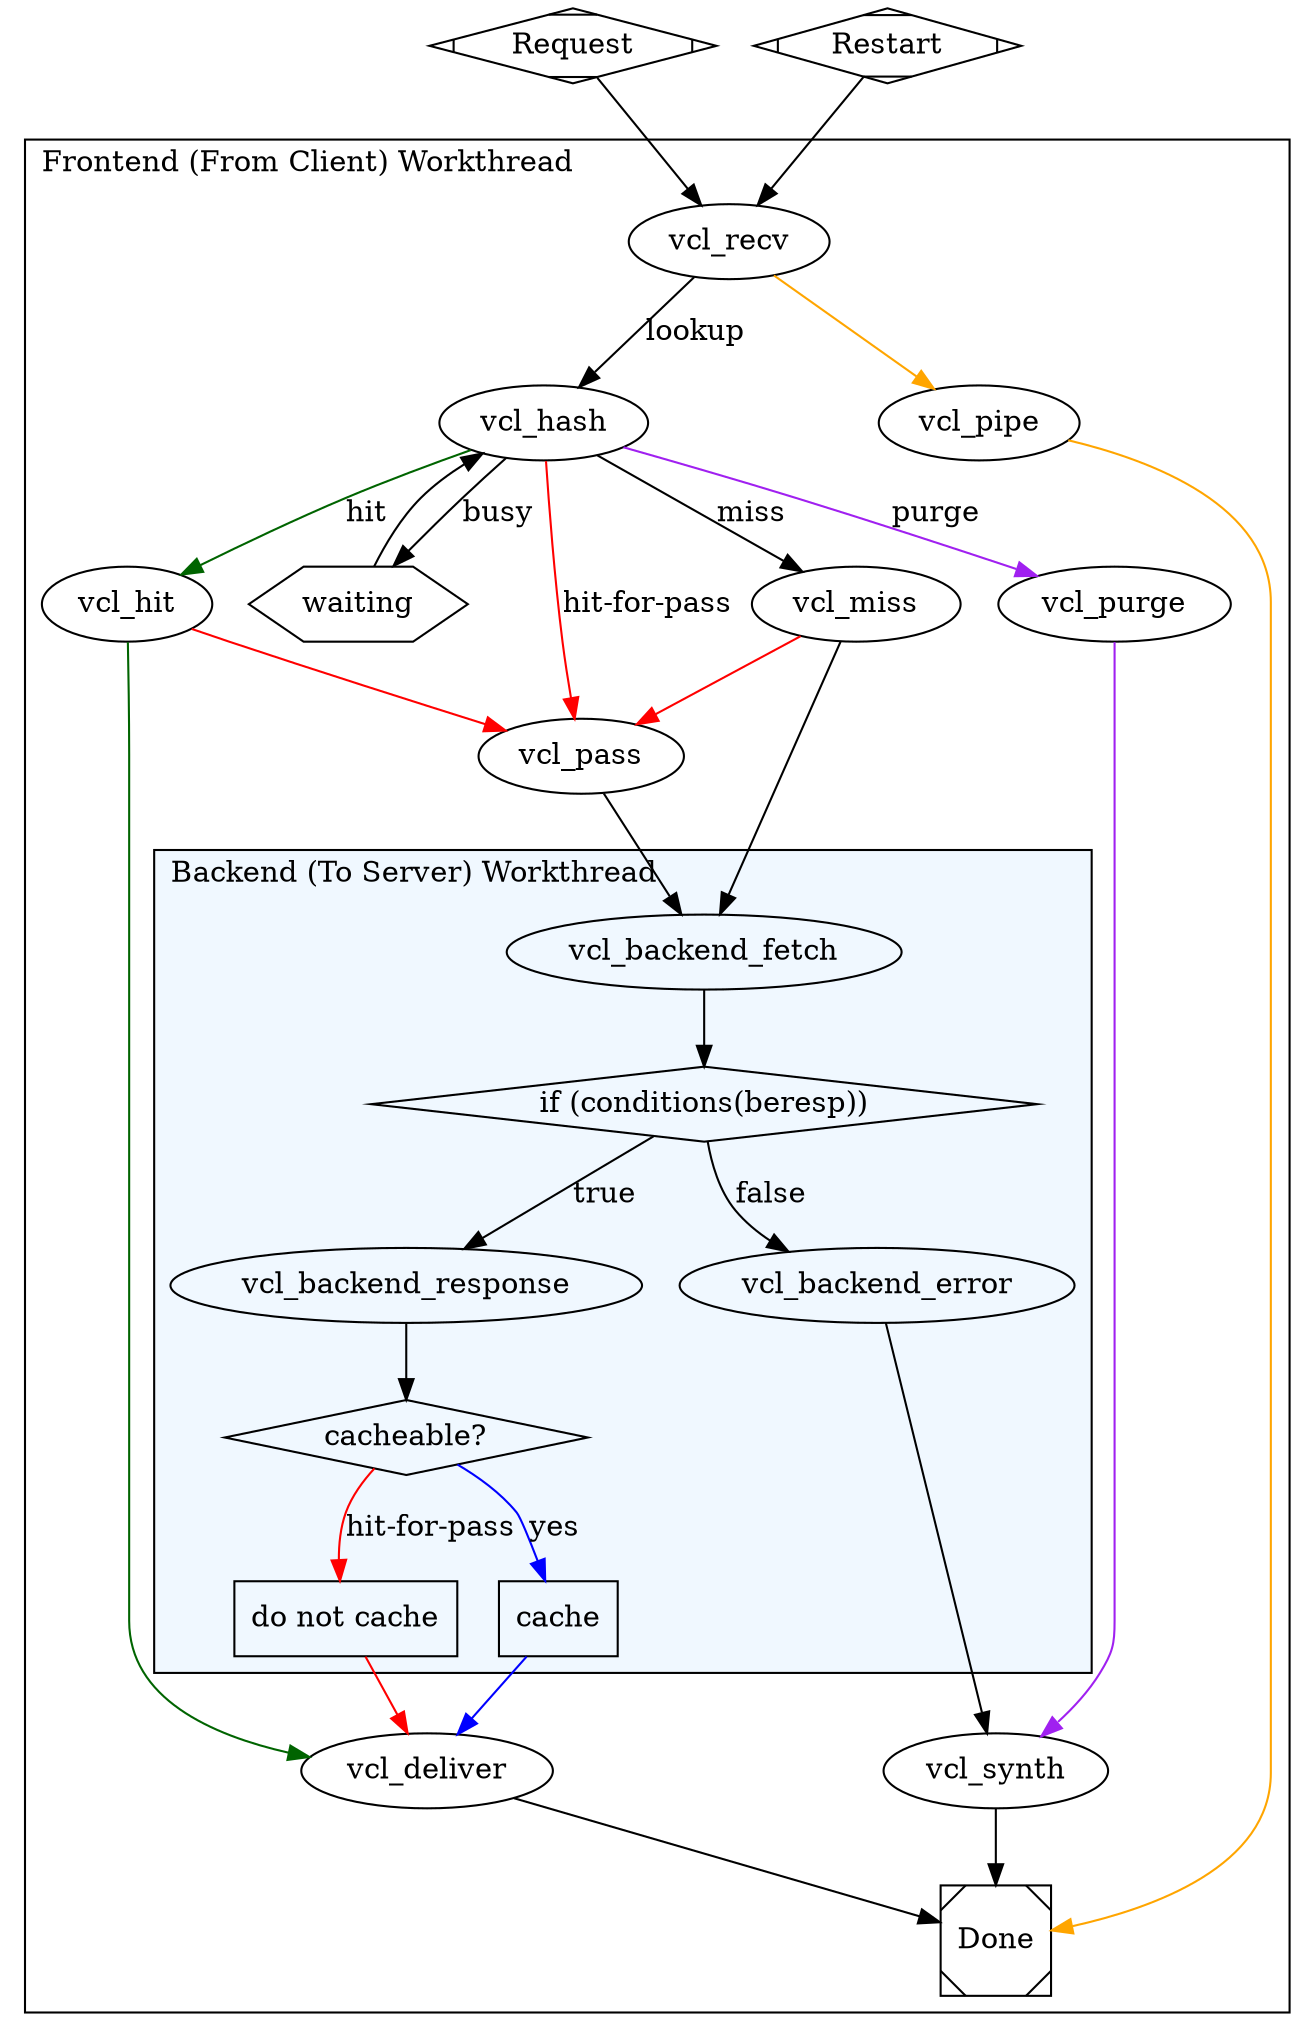 digraph varnishfsm{
	labeljust=l;
	Request[shape=Mdiamond];
	restart1[shape=Mdiamond,label="Restart"];
	Request -> vcl_recv;
	restart1 -> vcl_recv;
	subgraph clusterfrontend{
		
		{
			rank=same;
			vcl_deliver;
			vcl_synth;
		};
		{
	                rank=same;
			vcl_hit;
			vcl_miss;
			vcl_purge;
			// vcl_pass;
		}
		label="Frontend (From Client) Workthread";
		
		vcl_recv -> vcl_hash [label="lookup"];
		vcl_recv -> vcl_pipe[color=orange];
		vcl_pipe -> Done[color=orange];
		vcl_hash -> vcl_hit[label="hit",color=darkgreen];
		vcl_hash -> vcl_miss [label="miss"];
		vcl_hash -> vcl_pass [label="hit-for-pass",color=red];
		waiting[shape=hexagon];
		vcl_hash -> waiting [label="busy"];
		vcl_hash -> vcl_purge [label="purge",color=purple];
		vcl_purge -> vcl_synth[color=purple];
		// restart2[shape=Mdiamond,label="Restart"];
		// vcl_purge -> restart2;
		vcl_hit -> vcl_deliver[color=darkgreen];
		// vcl_hit -> vcl_miss;
		vcl_hit -> vcl_pass[color=red];
		vcl_miss -> vcl_backend_fetch;
		waiting -> vcl_hash;
		vcl_pass -> vcl_backend_fetch;
		vcl_miss -> vcl_pass[color=red];
		
		subgraph clusterbackend {
			bgcolor=aliceblue
			label="Backend (To Server) Workthread";
			decision1 [shape=diamond,label="if (conditions(beresp))"];
			vcl_backend_fetch -> decision1;
			decision1 -> vcl_backend_response [label="true"];
			decision1 -> vcl_backend_error [label="false"];
			decision4[shape=diamond,label="cacheable?"];
			cache[shape=box,label="cache"];
			nocache[shape=box,label="do not cache"];
			vcl_backend_response -> decision4;
			decision4 -> cache [label="yes",color=blue];
			decision4 -> nocache [label="hit-for-pass",color=red];
			
			// decision3 [shape=diamond];
			// vcl_backend_response -> decision3[label="retry"];
			// vcl_backend_error -> decision2 [label="retry"];
		}
		// vcl_backend_fetch -> vcl_synth [label="abandon"];
		// vcl_backend_response -> vcl_synth [label="abandon"];
		// retry1[shape=plaintext,label="retry"] 
		// decision2 [shape=diamond];
		// decision2 -> vcl_synth [label=">max"];
		// retry2[shape=plaintext,label="retry"]
		// decision2 -> retry1 [label="<=max"];
		// decision3 -> retry2 [label="<=max"];
		// decision3 -> vcl_synth [label=">max"];
		// vcl_backend_error -> vcl_deliver;
		vcl_backend_error -> vcl_synth;
		
		cache -> vcl_deliver[color=blue];
		nocache -> vcl_deliver[color=red];
	}
	Done[shape=Msquare];
	vcl_deliver -> Done;
	vcl_synth -> Done;
	
}
